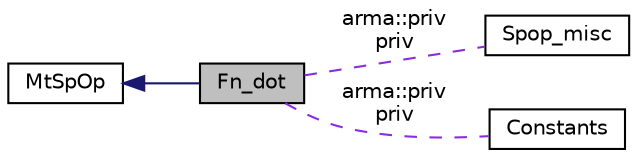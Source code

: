 digraph "Fn_dot"
{
  edge [fontname="Helvetica",fontsize="10",labelfontname="Helvetica",labelfontsize="10"];
  node [fontname="Helvetica",fontsize="10",shape=record];
  rankdir=LR;
  Node0 [label="Fn_dot",height=0.2,width=0.4,color="black", fillcolor="grey75", style="filled" fontcolor="black"];
  Node1 [label="MtSpOp",height=0.2,width=0.4,color="black", fillcolor="white", style="filled",URL="$group__mt_sp_op.html"];
  Node3 [label="Spop_misc",height=0.2,width=0.4,color="black", fillcolor="white", style="filled",URL="$group__spop__misc.html"];
  Node2 [label="Constants",height=0.2,width=0.4,color="black", fillcolor="white", style="filled",URL="$group__constants.html"];
  Node1->Node0 [shape=plaintext, color="midnightblue", dir="back", style="solid"];
  Node0->Node2 [shape=plaintext, label="arma::priv\npriv", color="blueviolet", dir="none", style="dashed"];
  Node0->Node3 [shape=plaintext, label="arma::priv\npriv", color="blueviolet", dir="none", style="dashed"];
}
